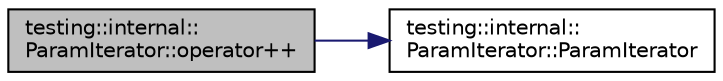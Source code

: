 digraph "testing::internal::ParamIterator::operator++"
{
 // LATEX_PDF_SIZE
  bgcolor="transparent";
  edge [fontname="Helvetica",fontsize="10",labelfontname="Helvetica",labelfontsize="10"];
  node [fontname="Helvetica",fontsize="10",shape=record];
  rankdir="LR";
  Node1 [label="testing::internal::\lParamIterator::operator++",height=0.2,width=0.4,color="black", fillcolor="grey75", style="filled", fontcolor="black",tooltip=" "];
  Node1 -> Node2 [color="midnightblue",fontsize="10",style="solid",fontname="Helvetica"];
  Node2 [label="testing::internal::\lParamIterator::ParamIterator",height=0.2,width=0.4,color="black",URL="$classtesting_1_1internal_1_1ParamIterator.html#aa10585055ee055e304703a3004f24f33",tooltip=" "];
}
